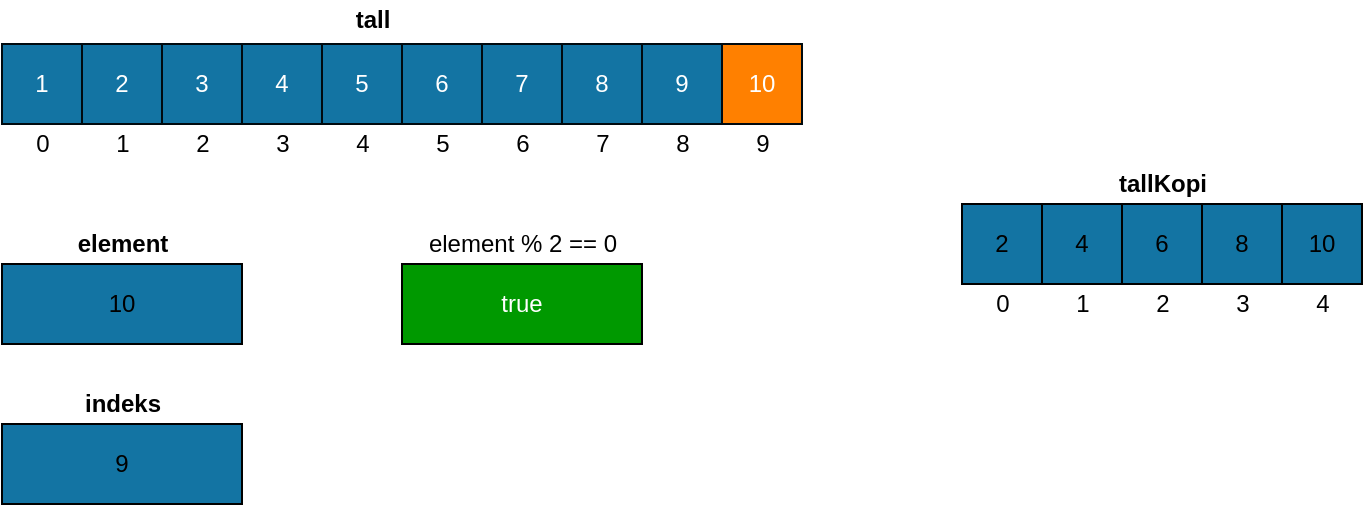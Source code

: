 <mxfile version="16.1.2" type="device"><diagram id="VoDcf4Holi4iqoulIbEM" name="Page-1"><mxGraphModel dx="830" dy="519" grid="1" gridSize="10" guides="1" tooltips="1" connect="1" arrows="1" fold="1" page="1" pageScale="1" pageWidth="827" pageHeight="1169" math="0" shadow="0"><root><mxCell id="0"/><mxCell id="1" parent="0"/><mxCell id="WmE4MSusJw42Z_UqeHzC-2" value="1" style="whiteSpace=wrap;html=1;aspect=fixed;fillColor=#1374A3;strokeColor=#000A0F;fontColor=#ffffff;" vertex="1" parent="1"><mxGeometry x="40" y="160" width="40" height="40" as="geometry"/></mxCell><mxCell id="WmE4MSusJw42Z_UqeHzC-3" value="2" style="whiteSpace=wrap;html=1;aspect=fixed;fillColor=#1374A3;strokeColor=#000A0F;fontColor=#ffffff;" vertex="1" parent="1"><mxGeometry x="80" y="160" width="40" height="40" as="geometry"/></mxCell><mxCell id="WmE4MSusJw42Z_UqeHzC-4" value="3" style="whiteSpace=wrap;html=1;aspect=fixed;fillColor=#1374A3;strokeColor=#000A0F;fontColor=#ffffff;" vertex="1" parent="1"><mxGeometry x="120" y="160" width="40" height="40" as="geometry"/></mxCell><mxCell id="WmE4MSusJw42Z_UqeHzC-5" value="10" style="whiteSpace=wrap;html=1;aspect=fixed;fillColor=#FF8000;strokeColor=#000A0F;fontColor=#ffffff;" vertex="1" parent="1"><mxGeometry x="400" y="160" width="40" height="40" as="geometry"/></mxCell><mxCell id="WmE4MSusJw42Z_UqeHzC-6" value="9" style="whiteSpace=wrap;html=1;aspect=fixed;fillColor=#1374A3;strokeColor=#000A0F;fontColor=#ffffff;" vertex="1" parent="1"><mxGeometry x="360" y="160" width="40" height="40" as="geometry"/></mxCell><mxCell id="WmE4MSusJw42Z_UqeHzC-7" value="8" style="whiteSpace=wrap;html=1;aspect=fixed;fillColor=#1374A3;strokeColor=#000A0F;fontColor=#ffffff;" vertex="1" parent="1"><mxGeometry x="320" y="160" width="40" height="40" as="geometry"/></mxCell><mxCell id="WmE4MSusJw42Z_UqeHzC-8" value="7" style="whiteSpace=wrap;html=1;aspect=fixed;fillColor=#1374A3;strokeColor=#000A0F;fontColor=#ffffff;" vertex="1" parent="1"><mxGeometry x="280" y="160" width="40" height="40" as="geometry"/></mxCell><mxCell id="WmE4MSusJw42Z_UqeHzC-9" value="6" style="whiteSpace=wrap;html=1;aspect=fixed;fillColor=#1374A3;strokeColor=#000A0F;fontColor=#ffffff;" vertex="1" parent="1"><mxGeometry x="240" y="160" width="40" height="40" as="geometry"/></mxCell><mxCell id="WmE4MSusJw42Z_UqeHzC-10" value="5" style="whiteSpace=wrap;html=1;aspect=fixed;fillColor=#1374A3;strokeColor=#000A0F;fontColor=#ffffff;" vertex="1" parent="1"><mxGeometry x="200" y="160" width="40" height="40" as="geometry"/></mxCell><mxCell id="WmE4MSusJw42Z_UqeHzC-11" value="4" style="whiteSpace=wrap;html=1;aspect=fixed;fillColor=#1374A3;strokeColor=#000A0F;fontColor=#ffffff;" vertex="1" parent="1"><mxGeometry x="160" y="160" width="40" height="40" as="geometry"/></mxCell><mxCell id="WmE4MSusJw42Z_UqeHzC-12" value="&lt;b&gt;tall&lt;/b&gt;" style="text;html=1;align=center;verticalAlign=middle;resizable=0;points=[];autosize=1;strokeColor=none;fillColor=none;" vertex="1" parent="1"><mxGeometry x="210" y="138" width="30" height="20" as="geometry"/></mxCell><mxCell id="WmE4MSusJw42Z_UqeHzC-14" value="10" style="rounded=0;whiteSpace=wrap;html=1;strokeColor=#000000;fillColor=#1374A3;" vertex="1" parent="1"><mxGeometry x="40" y="270" width="120" height="40" as="geometry"/></mxCell><mxCell id="WmE4MSusJw42Z_UqeHzC-16" value="&lt;b&gt;element&lt;/b&gt;" style="text;html=1;align=center;verticalAlign=middle;resizable=0;points=[];autosize=1;strokeColor=none;fillColor=none;" vertex="1" parent="1"><mxGeometry x="70" y="250" width="60" height="20" as="geometry"/></mxCell><mxCell id="WmE4MSusJw42Z_UqeHzC-17" value="9" style="rounded=0;whiteSpace=wrap;html=1;strokeColor=#000000;fillColor=#1374A3;" vertex="1" parent="1"><mxGeometry x="40" y="350" width="120" height="40" as="geometry"/></mxCell><mxCell id="WmE4MSusJw42Z_UqeHzC-18" value="&lt;b&gt;indeks&lt;/b&gt;" style="text;html=1;align=center;verticalAlign=middle;resizable=0;points=[];autosize=1;strokeColor=none;fillColor=none;" vertex="1" parent="1"><mxGeometry x="75" y="330" width="50" height="20" as="geometry"/></mxCell><mxCell id="WmE4MSusJw42Z_UqeHzC-19" value="&lt;b&gt;tallKopi&lt;/b&gt;" style="text;html=1;align=center;verticalAlign=middle;resizable=0;points=[];autosize=1;strokeColor=none;fillColor=none;" vertex="1" parent="1"><mxGeometry x="590" y="220" width="60" height="20" as="geometry"/></mxCell><mxCell id="WmE4MSusJw42Z_UqeHzC-20" value="true" style="rounded=0;whiteSpace=wrap;html=1;strokeColor=#000000;fillColor=#009900;fontColor=#ffffff;" vertex="1" parent="1"><mxGeometry x="240" y="270" width="120" height="40" as="geometry"/></mxCell><mxCell id="WmE4MSusJw42Z_UqeHzC-21" value="element % 2 == 0" style="text;html=1;align=center;verticalAlign=middle;resizable=0;points=[];autosize=1;strokeColor=none;fillColor=none;" vertex="1" parent="1"><mxGeometry x="245" y="250" width="110" height="20" as="geometry"/></mxCell><mxCell id="WmE4MSusJw42Z_UqeHzC-22" value="0" style="text;html=1;align=center;verticalAlign=middle;resizable=0;points=[];autosize=1;strokeColor=none;fillColor=none;" vertex="1" parent="1"><mxGeometry x="50" y="200" width="20" height="20" as="geometry"/></mxCell><mxCell id="WmE4MSusJw42Z_UqeHzC-23" value="1" style="text;html=1;align=center;verticalAlign=middle;resizable=0;points=[];autosize=1;strokeColor=none;fillColor=none;" vertex="1" parent="1"><mxGeometry x="90" y="200" width="20" height="20" as="geometry"/></mxCell><mxCell id="WmE4MSusJw42Z_UqeHzC-24" value="2" style="text;html=1;align=center;verticalAlign=middle;resizable=0;points=[];autosize=1;strokeColor=none;fillColor=none;" vertex="1" parent="1"><mxGeometry x="130" y="200" width="20" height="20" as="geometry"/></mxCell><mxCell id="WmE4MSusJw42Z_UqeHzC-25" value="3" style="text;html=1;align=center;verticalAlign=middle;resizable=0;points=[];autosize=1;strokeColor=none;fillColor=none;" vertex="1" parent="1"><mxGeometry x="170" y="200" width="20" height="20" as="geometry"/></mxCell><mxCell id="WmE4MSusJw42Z_UqeHzC-26" value="4" style="text;html=1;align=center;verticalAlign=middle;resizable=0;points=[];autosize=1;strokeColor=none;fillColor=none;" vertex="1" parent="1"><mxGeometry x="210" y="200" width="20" height="20" as="geometry"/></mxCell><mxCell id="WmE4MSusJw42Z_UqeHzC-27" value="5" style="text;html=1;align=center;verticalAlign=middle;resizable=0;points=[];autosize=1;strokeColor=none;fillColor=none;" vertex="1" parent="1"><mxGeometry x="250" y="200" width="20" height="20" as="geometry"/></mxCell><mxCell id="WmE4MSusJw42Z_UqeHzC-28" value="6" style="text;html=1;align=center;verticalAlign=middle;resizable=0;points=[];autosize=1;strokeColor=none;fillColor=none;" vertex="1" parent="1"><mxGeometry x="290" y="200" width="20" height="20" as="geometry"/></mxCell><mxCell id="WmE4MSusJw42Z_UqeHzC-29" value="7" style="text;html=1;align=center;verticalAlign=middle;resizable=0;points=[];autosize=1;strokeColor=none;fillColor=none;" vertex="1" parent="1"><mxGeometry x="330" y="200" width="20" height="20" as="geometry"/></mxCell><mxCell id="WmE4MSusJw42Z_UqeHzC-30" value="8" style="text;html=1;align=center;verticalAlign=middle;resizable=0;points=[];autosize=1;strokeColor=none;fillColor=none;" vertex="1" parent="1"><mxGeometry x="370" y="200" width="20" height="20" as="geometry"/></mxCell><mxCell id="WmE4MSusJw42Z_UqeHzC-31" value="9" style="text;html=1;align=center;verticalAlign=middle;resizable=0;points=[];autosize=1;strokeColor=none;fillColor=none;" vertex="1" parent="1"><mxGeometry x="410" y="200" width="20" height="20" as="geometry"/></mxCell><mxCell id="WmE4MSusJw42Z_UqeHzC-32" value="4" style="whiteSpace=wrap;html=1;aspect=fixed;fillColor=#1374A3;strokeColor=#000000;" vertex="1" parent="1"><mxGeometry x="560" y="240" width="40" height="40" as="geometry"/></mxCell><mxCell id="WmE4MSusJw42Z_UqeHzC-34" value="6" style="whiteSpace=wrap;html=1;aspect=fixed;fillColor=#1374A3;strokeColor=#000000;" vertex="1" parent="1"><mxGeometry x="600" y="240" width="40" height="40" as="geometry"/></mxCell><mxCell id="WmE4MSusJw42Z_UqeHzC-36" value="8" style="whiteSpace=wrap;html=1;aspect=fixed;fillColor=#1374A3;strokeColor=#000000;" vertex="1" parent="1"><mxGeometry x="640" y="240" width="40" height="40" as="geometry"/></mxCell><mxCell id="WmE4MSusJw42Z_UqeHzC-38" value="10" style="whiteSpace=wrap;html=1;aspect=fixed;fillColor=#1374A3;strokeColor=#000000;" vertex="1" parent="1"><mxGeometry x="680" y="240" width="40" height="40" as="geometry"/></mxCell><mxCell id="WmE4MSusJw42Z_UqeHzC-40" value="2" style="whiteSpace=wrap;html=1;aspect=fixed;fillColor=#1374A3;strokeColor=#000000;" vertex="1" parent="1"><mxGeometry x="520" y="240" width="40" height="40" as="geometry"/></mxCell><mxCell id="WmE4MSusJw42Z_UqeHzC-41" value="0" style="text;html=1;align=center;verticalAlign=middle;resizable=0;points=[];autosize=1;strokeColor=none;fillColor=none;" vertex="1" parent="1"><mxGeometry x="530" y="280" width="20" height="20" as="geometry"/></mxCell><mxCell id="WmE4MSusJw42Z_UqeHzC-42" value="1" style="text;html=1;align=center;verticalAlign=middle;resizable=0;points=[];autosize=1;strokeColor=none;fillColor=none;" vertex="1" parent="1"><mxGeometry x="570" y="280" width="20" height="20" as="geometry"/></mxCell><mxCell id="WmE4MSusJw42Z_UqeHzC-43" value="2" style="text;html=1;align=center;verticalAlign=middle;resizable=0;points=[];autosize=1;strokeColor=none;fillColor=none;" vertex="1" parent="1"><mxGeometry x="610" y="280" width="20" height="20" as="geometry"/></mxCell><mxCell id="WmE4MSusJw42Z_UqeHzC-44" value="3" style="text;html=1;align=center;verticalAlign=middle;resizable=0;points=[];autosize=1;strokeColor=none;fillColor=none;" vertex="1" parent="1"><mxGeometry x="650" y="280" width="20" height="20" as="geometry"/></mxCell><mxCell id="WmE4MSusJw42Z_UqeHzC-45" value="4" style="text;html=1;align=center;verticalAlign=middle;resizable=0;points=[];autosize=1;strokeColor=none;fillColor=none;" vertex="1" parent="1"><mxGeometry x="690" y="280" width="20" height="20" as="geometry"/></mxCell></root></mxGraphModel></diagram></mxfile>